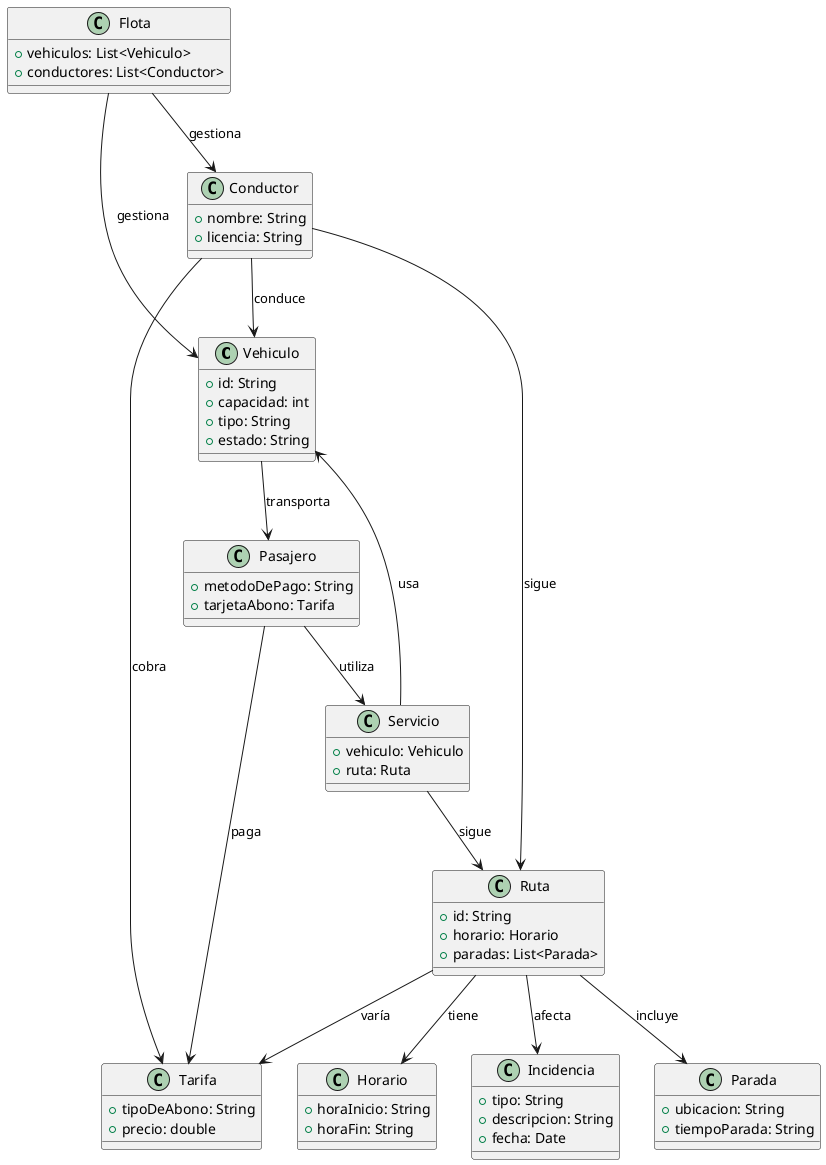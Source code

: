 @startuml 

class Vehiculo {
  + id: String
  + capacidad: int
  + tipo: String
  + estado: String
}

class Conductor {
  + nombre: String
  + licencia: String
}

class Pasajero {
  + metodoDePago: String
  + tarjetaAbono: Tarifa
}

class Tarifa {
  + tipoDeAbono: String
  + precio: double
}

class Ruta {
  + id: String
  + horario: Horario
  + paradas: List<Parada>
}

class Parada {
  + ubicacion: String
  + tiempoParada: String
}

class Horario {
  + horaInicio: String
  + horaFin: String
}

class Incidencia {
  + tipo: String
  + descripcion: String
  + fecha: Date
}

class Flota {
  + vehiculos: List<Vehiculo>
  + conductores: List<Conductor>
}

class Servicio {
  + vehiculo: Vehiculo
  + ruta: Ruta
}

Vehiculo --> Pasajero : transporta
Conductor --> Vehiculo : conduce
Conductor --> Tarifa : cobra
Pasajero --> Tarifa : paga
Conductor --> Ruta : sigue
Ruta --> Tarifa : varía
Ruta --> Horario : tiene
Ruta --> Parada : incluye
Ruta --> Incidencia : afecta
Flota --> Vehiculo : gestiona
Flota --> Conductor : gestiona
Servicio --> Vehiculo : usa
Servicio --> Ruta : sigue
Pasajero --> Servicio : utiliza

@enduml